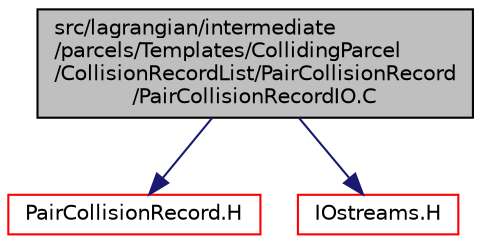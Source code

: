digraph "src/lagrangian/intermediate/parcels/Templates/CollidingParcel/CollisionRecordList/PairCollisionRecord/PairCollisionRecordIO.C"
{
  bgcolor="transparent";
  edge [fontname="Helvetica",fontsize="10",labelfontname="Helvetica",labelfontsize="10"];
  node [fontname="Helvetica",fontsize="10",shape=record];
  Node0 [label="src/lagrangian/intermediate\l/parcels/Templates/CollidingParcel\l/CollisionRecordList/PairCollisionRecord\l/PairCollisionRecordIO.C",height=0.2,width=0.4,color="black", fillcolor="grey75", style="filled", fontcolor="black"];
  Node0 -> Node1 [color="midnightblue",fontsize="10",style="solid",fontname="Helvetica"];
  Node1 [label="PairCollisionRecord.H",height=0.2,width=0.4,color="red",URL="$a06095.html"];
  Node0 -> Node59 [color="midnightblue",fontsize="10",style="solid",fontname="Helvetica"];
  Node59 [label="IOstreams.H",height=0.2,width=0.4,color="red",URL="$a09830.html",tooltip="Useful combination of include files which define Sin, Sout and Serr and the use of IO streams general..."];
}
